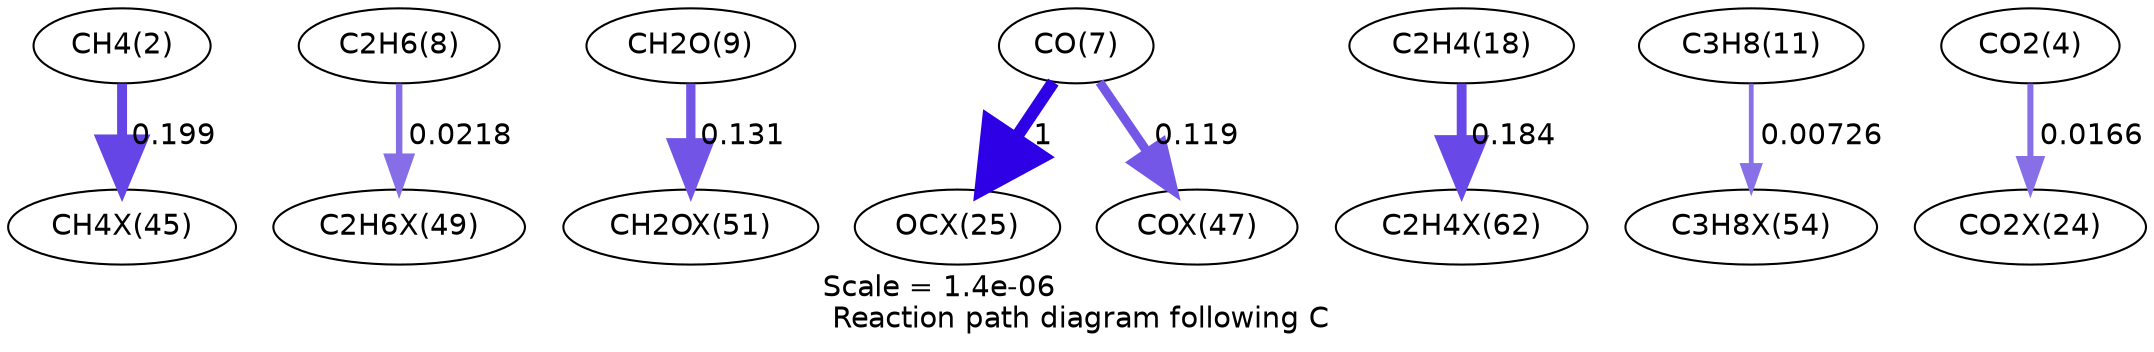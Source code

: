 digraph reaction_paths {
center=1;
s4 -> s56[fontname="Helvetica", penwidth=4.78, arrowsize=2.39, color="0.7, 0.699, 0.9"
, label=" 0.199"];
s10 -> s60[fontname="Helvetica", penwidth=3.11, arrowsize=1.56, color="0.7, 0.522, 0.9"
, label=" 0.0218"];
s11 -> s61[fontname="Helvetica", penwidth=4.46, arrowsize=2.23, color="0.7, 0.631, 0.9"
, label=" 0.131"];
s9 -> s52[fontname="Helvetica", penwidth=6, arrowsize=3, color="0.7, 1.5, 0.9"
, label=" 1"];
s9 -> s58[fontname="Helvetica", penwidth=4.39, arrowsize=2.2, color="0.7, 0.619, 0.9"
, label=" 0.119"];
s20 -> s68[fontname="Helvetica", penwidth=4.72, arrowsize=2.36, color="0.7, 0.684, 0.9"
, label=" 0.184"];
s13 -> s62[fontname="Helvetica", penwidth=2.28, arrowsize=1.14, color="0.7, 0.507, 0.9"
, label=" 0.00726"];
s6 -> s51[fontname="Helvetica", penwidth=2.91, arrowsize=1.45, color="0.7, 0.517, 0.9"
, label=" 0.0166"];
s4 [ fontname="Helvetica", label="CH4(2)"];
s6 [ fontname="Helvetica", label="CO2(4)"];
s9 [ fontname="Helvetica", label="CO(7)"];
s10 [ fontname="Helvetica", label="C2H6(8)"];
s11 [ fontname="Helvetica", label="CH2O(9)"];
s13 [ fontname="Helvetica", label="C3H8(11)"];
s20 [ fontname="Helvetica", label="C2H4(18)"];
s51 [ fontname="Helvetica", label="CO2X(24)"];
s52 [ fontname="Helvetica", label="OCX(25)"];
s56 [ fontname="Helvetica", label="CH4X(45)"];
s58 [ fontname="Helvetica", label="COX(47)"];
s60 [ fontname="Helvetica", label="C2H6X(49)"];
s61 [ fontname="Helvetica", label="CH2OX(51)"];
s62 [ fontname="Helvetica", label="C3H8X(54)"];
s68 [ fontname="Helvetica", label="C2H4X(62)"];
 label = "Scale = 1.4e-06\l Reaction path diagram following C";
 fontname = "Helvetica";
}
